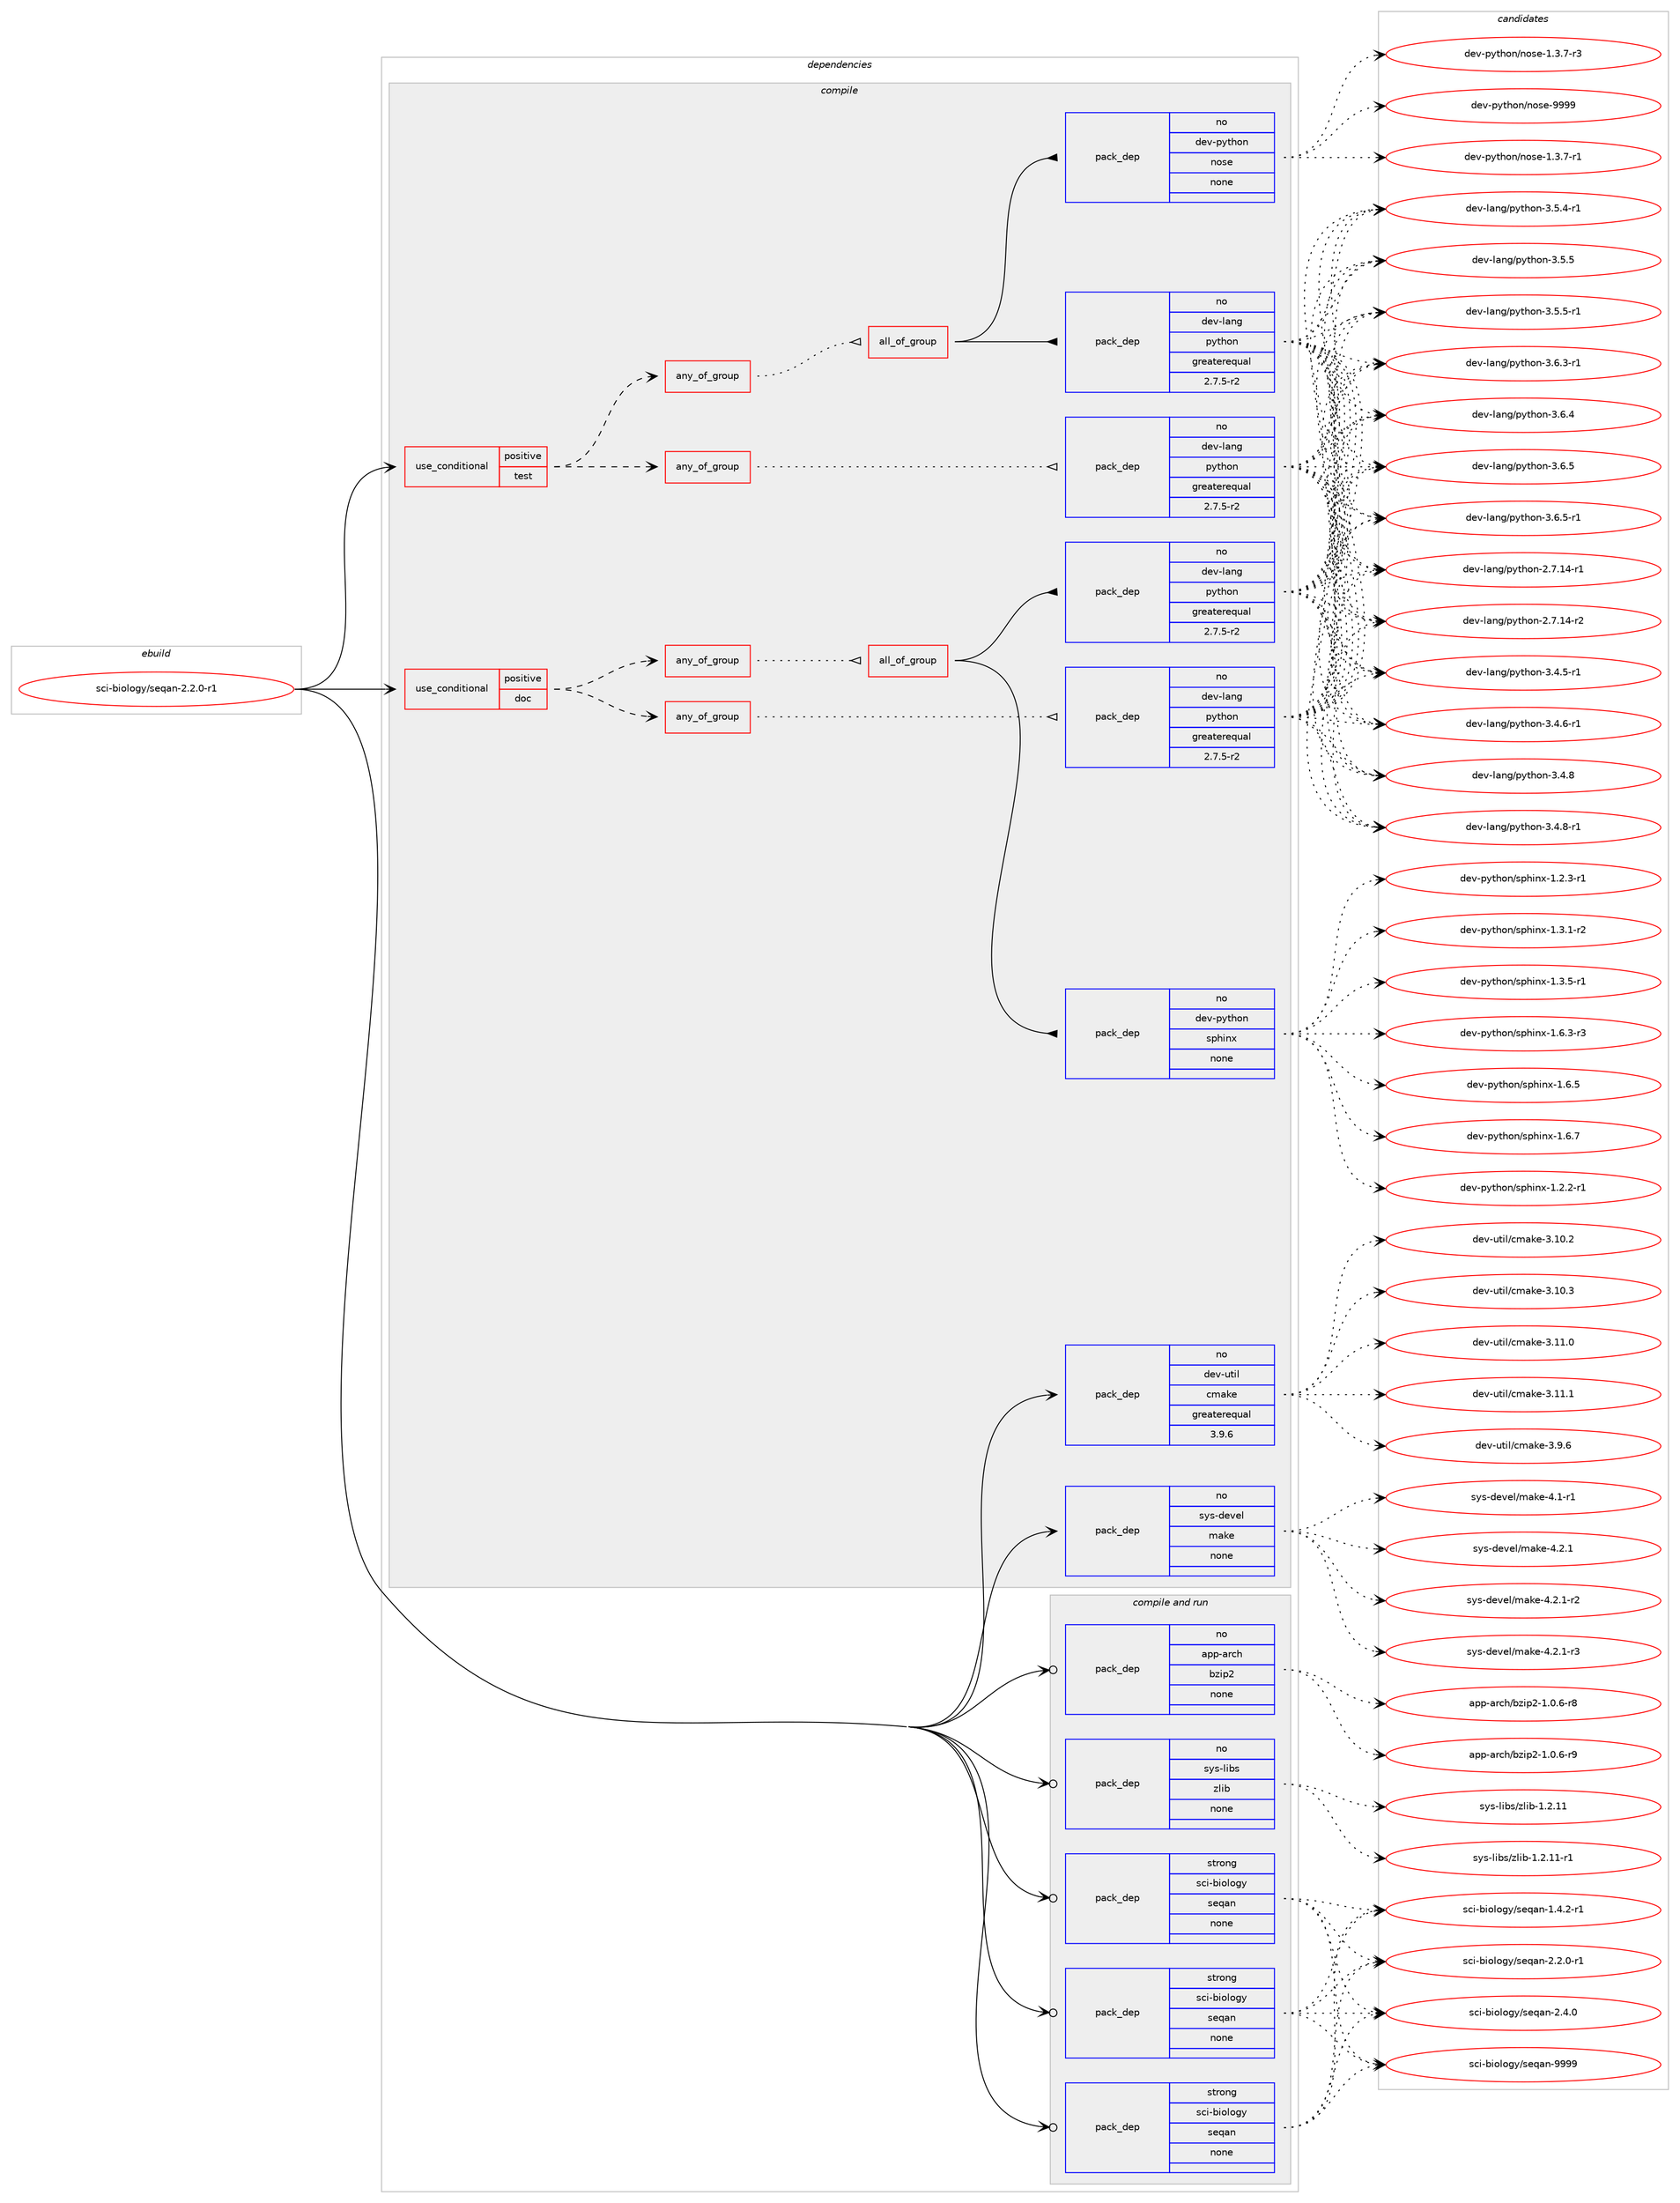 digraph prolog {

# *************
# Graph options
# *************

newrank=true;
concentrate=true;
compound=true;
graph [rankdir=LR,fontname=Helvetica,fontsize=10,ranksep=1.5];#, ranksep=2.5, nodesep=0.2];
edge  [arrowhead=vee];
node  [fontname=Helvetica,fontsize=10];

# **********
# The ebuild
# **********

subgraph cluster_leftcol {
color=gray;
rank=same;
label=<<i>ebuild</i>>;
id [label="sci-biology/seqan-2.2.0-r1", color=red, width=4, href="../sci-biology/seqan-2.2.0-r1.svg"];
}

# ****************
# The dependencies
# ****************

subgraph cluster_midcol {
color=gray;
label=<<i>dependencies</i>>;
subgraph cluster_compile {
fillcolor="#eeeeee";
style=filled;
label=<<i>compile</i>>;
subgraph cond807 {
dependency2501 [label=<<TABLE BORDER="0" CELLBORDER="1" CELLSPACING="0" CELLPADDING="4"><TR><TD ROWSPAN="3" CELLPADDING="10">use_conditional</TD></TR><TR><TD>positive</TD></TR><TR><TD>doc</TD></TR></TABLE>>, shape=none, color=red];
subgraph any39 {
dependency2502 [label=<<TABLE BORDER="0" CELLBORDER="1" CELLSPACING="0" CELLPADDING="4"><TR><TD CELLPADDING="10">any_of_group</TD></TR></TABLE>>, shape=none, color=red];subgraph all2 {
dependency2503 [label=<<TABLE BORDER="0" CELLBORDER="1" CELLSPACING="0" CELLPADDING="4"><TR><TD CELLPADDING="10">all_of_group</TD></TR></TABLE>>, shape=none, color=red];subgraph pack1656 {
dependency2504 [label=<<TABLE BORDER="0" CELLBORDER="1" CELLSPACING="0" CELLPADDING="4" WIDTH="220"><TR><TD ROWSPAN="6" CELLPADDING="30">pack_dep</TD></TR><TR><TD WIDTH="110">no</TD></TR><TR><TD>dev-lang</TD></TR><TR><TD>python</TD></TR><TR><TD>greaterequal</TD></TR><TR><TD>2.7.5-r2</TD></TR></TABLE>>, shape=none, color=blue];
}
dependency2503:e -> dependency2504:w [weight=20,style="solid",arrowhead="inv"];
subgraph pack1657 {
dependency2505 [label=<<TABLE BORDER="0" CELLBORDER="1" CELLSPACING="0" CELLPADDING="4" WIDTH="220"><TR><TD ROWSPAN="6" CELLPADDING="30">pack_dep</TD></TR><TR><TD WIDTH="110">no</TD></TR><TR><TD>dev-python</TD></TR><TR><TD>sphinx</TD></TR><TR><TD>none</TD></TR><TR><TD></TD></TR></TABLE>>, shape=none, color=blue];
}
dependency2503:e -> dependency2505:w [weight=20,style="solid",arrowhead="inv"];
}
dependency2502:e -> dependency2503:w [weight=20,style="dotted",arrowhead="oinv"];
}
dependency2501:e -> dependency2502:w [weight=20,style="dashed",arrowhead="vee"];
subgraph any40 {
dependency2506 [label=<<TABLE BORDER="0" CELLBORDER="1" CELLSPACING="0" CELLPADDING="4"><TR><TD CELLPADDING="10">any_of_group</TD></TR></TABLE>>, shape=none, color=red];subgraph pack1658 {
dependency2507 [label=<<TABLE BORDER="0" CELLBORDER="1" CELLSPACING="0" CELLPADDING="4" WIDTH="220"><TR><TD ROWSPAN="6" CELLPADDING="30">pack_dep</TD></TR><TR><TD WIDTH="110">no</TD></TR><TR><TD>dev-lang</TD></TR><TR><TD>python</TD></TR><TR><TD>greaterequal</TD></TR><TR><TD>2.7.5-r2</TD></TR></TABLE>>, shape=none, color=blue];
}
dependency2506:e -> dependency2507:w [weight=20,style="dotted",arrowhead="oinv"];
}
dependency2501:e -> dependency2506:w [weight=20,style="dashed",arrowhead="vee"];
}
id:e -> dependency2501:w [weight=20,style="solid",arrowhead="vee"];
subgraph cond808 {
dependency2508 [label=<<TABLE BORDER="0" CELLBORDER="1" CELLSPACING="0" CELLPADDING="4"><TR><TD ROWSPAN="3" CELLPADDING="10">use_conditional</TD></TR><TR><TD>positive</TD></TR><TR><TD>test</TD></TR></TABLE>>, shape=none, color=red];
subgraph any41 {
dependency2509 [label=<<TABLE BORDER="0" CELLBORDER="1" CELLSPACING="0" CELLPADDING="4"><TR><TD CELLPADDING="10">any_of_group</TD></TR></TABLE>>, shape=none, color=red];subgraph all3 {
dependency2510 [label=<<TABLE BORDER="0" CELLBORDER="1" CELLSPACING="0" CELLPADDING="4"><TR><TD CELLPADDING="10">all_of_group</TD></TR></TABLE>>, shape=none, color=red];subgraph pack1659 {
dependency2511 [label=<<TABLE BORDER="0" CELLBORDER="1" CELLSPACING="0" CELLPADDING="4" WIDTH="220"><TR><TD ROWSPAN="6" CELLPADDING="30">pack_dep</TD></TR><TR><TD WIDTH="110">no</TD></TR><TR><TD>dev-lang</TD></TR><TR><TD>python</TD></TR><TR><TD>greaterequal</TD></TR><TR><TD>2.7.5-r2</TD></TR></TABLE>>, shape=none, color=blue];
}
dependency2510:e -> dependency2511:w [weight=20,style="solid",arrowhead="inv"];
subgraph pack1660 {
dependency2512 [label=<<TABLE BORDER="0" CELLBORDER="1" CELLSPACING="0" CELLPADDING="4" WIDTH="220"><TR><TD ROWSPAN="6" CELLPADDING="30">pack_dep</TD></TR><TR><TD WIDTH="110">no</TD></TR><TR><TD>dev-python</TD></TR><TR><TD>nose</TD></TR><TR><TD>none</TD></TR><TR><TD></TD></TR></TABLE>>, shape=none, color=blue];
}
dependency2510:e -> dependency2512:w [weight=20,style="solid",arrowhead="inv"];
}
dependency2509:e -> dependency2510:w [weight=20,style="dotted",arrowhead="oinv"];
}
dependency2508:e -> dependency2509:w [weight=20,style="dashed",arrowhead="vee"];
subgraph any42 {
dependency2513 [label=<<TABLE BORDER="0" CELLBORDER="1" CELLSPACING="0" CELLPADDING="4"><TR><TD CELLPADDING="10">any_of_group</TD></TR></TABLE>>, shape=none, color=red];subgraph pack1661 {
dependency2514 [label=<<TABLE BORDER="0" CELLBORDER="1" CELLSPACING="0" CELLPADDING="4" WIDTH="220"><TR><TD ROWSPAN="6" CELLPADDING="30">pack_dep</TD></TR><TR><TD WIDTH="110">no</TD></TR><TR><TD>dev-lang</TD></TR><TR><TD>python</TD></TR><TR><TD>greaterequal</TD></TR><TR><TD>2.7.5-r2</TD></TR></TABLE>>, shape=none, color=blue];
}
dependency2513:e -> dependency2514:w [weight=20,style="dotted",arrowhead="oinv"];
}
dependency2508:e -> dependency2513:w [weight=20,style="dashed",arrowhead="vee"];
}
id:e -> dependency2508:w [weight=20,style="solid",arrowhead="vee"];
subgraph pack1662 {
dependency2515 [label=<<TABLE BORDER="0" CELLBORDER="1" CELLSPACING="0" CELLPADDING="4" WIDTH="220"><TR><TD ROWSPAN="6" CELLPADDING="30">pack_dep</TD></TR><TR><TD WIDTH="110">no</TD></TR><TR><TD>dev-util</TD></TR><TR><TD>cmake</TD></TR><TR><TD>greaterequal</TD></TR><TR><TD>3.9.6</TD></TR></TABLE>>, shape=none, color=blue];
}
id:e -> dependency2515:w [weight=20,style="solid",arrowhead="vee"];
subgraph pack1663 {
dependency2516 [label=<<TABLE BORDER="0" CELLBORDER="1" CELLSPACING="0" CELLPADDING="4" WIDTH="220"><TR><TD ROWSPAN="6" CELLPADDING="30">pack_dep</TD></TR><TR><TD WIDTH="110">no</TD></TR><TR><TD>sys-devel</TD></TR><TR><TD>make</TD></TR><TR><TD>none</TD></TR><TR><TD></TD></TR></TABLE>>, shape=none, color=blue];
}
id:e -> dependency2516:w [weight=20,style="solid",arrowhead="vee"];
}
subgraph cluster_compileandrun {
fillcolor="#eeeeee";
style=filled;
label=<<i>compile and run</i>>;
subgraph pack1664 {
dependency2517 [label=<<TABLE BORDER="0" CELLBORDER="1" CELLSPACING="0" CELLPADDING="4" WIDTH="220"><TR><TD ROWSPAN="6" CELLPADDING="30">pack_dep</TD></TR><TR><TD WIDTH="110">no</TD></TR><TR><TD>app-arch</TD></TR><TR><TD>bzip2</TD></TR><TR><TD>none</TD></TR><TR><TD></TD></TR></TABLE>>, shape=none, color=blue];
}
id:e -> dependency2517:w [weight=20,style="solid",arrowhead="odotvee"];
subgraph pack1665 {
dependency2518 [label=<<TABLE BORDER="0" CELLBORDER="1" CELLSPACING="0" CELLPADDING="4" WIDTH="220"><TR><TD ROWSPAN="6" CELLPADDING="30">pack_dep</TD></TR><TR><TD WIDTH="110">no</TD></TR><TR><TD>sys-libs</TD></TR><TR><TD>zlib</TD></TR><TR><TD>none</TD></TR><TR><TD></TD></TR></TABLE>>, shape=none, color=blue];
}
id:e -> dependency2518:w [weight=20,style="solid",arrowhead="odotvee"];
subgraph pack1666 {
dependency2519 [label=<<TABLE BORDER="0" CELLBORDER="1" CELLSPACING="0" CELLPADDING="4" WIDTH="220"><TR><TD ROWSPAN="6" CELLPADDING="30">pack_dep</TD></TR><TR><TD WIDTH="110">strong</TD></TR><TR><TD>sci-biology</TD></TR><TR><TD>seqan</TD></TR><TR><TD>none</TD></TR><TR><TD></TD></TR></TABLE>>, shape=none, color=blue];
}
id:e -> dependency2519:w [weight=20,style="solid",arrowhead="odotvee"];
subgraph pack1667 {
dependency2520 [label=<<TABLE BORDER="0" CELLBORDER="1" CELLSPACING="0" CELLPADDING="4" WIDTH="220"><TR><TD ROWSPAN="6" CELLPADDING="30">pack_dep</TD></TR><TR><TD WIDTH="110">strong</TD></TR><TR><TD>sci-biology</TD></TR><TR><TD>seqan</TD></TR><TR><TD>none</TD></TR><TR><TD></TD></TR></TABLE>>, shape=none, color=blue];
}
id:e -> dependency2520:w [weight=20,style="solid",arrowhead="odotvee"];
subgraph pack1668 {
dependency2521 [label=<<TABLE BORDER="0" CELLBORDER="1" CELLSPACING="0" CELLPADDING="4" WIDTH="220"><TR><TD ROWSPAN="6" CELLPADDING="30">pack_dep</TD></TR><TR><TD WIDTH="110">strong</TD></TR><TR><TD>sci-biology</TD></TR><TR><TD>seqan</TD></TR><TR><TD>none</TD></TR><TR><TD></TD></TR></TABLE>>, shape=none, color=blue];
}
id:e -> dependency2521:w [weight=20,style="solid",arrowhead="odotvee"];
}
subgraph cluster_run {
fillcolor="#eeeeee";
style=filled;
label=<<i>run</i>>;
}
}

# **************
# The candidates
# **************

subgraph cluster_choices {
rank=same;
color=gray;
label=<<i>candidates</i>>;

subgraph choice1656 {
color=black;
nodesep=1;
choice100101118451089711010347112121116104111110455046554649524511449 [label="dev-lang/python-2.7.14-r1", color=red, width=4,href="../dev-lang/python-2.7.14-r1.svg"];
choice100101118451089711010347112121116104111110455046554649524511450 [label="dev-lang/python-2.7.14-r2", color=red, width=4,href="../dev-lang/python-2.7.14-r2.svg"];
choice1001011184510897110103471121211161041111104551465246534511449 [label="dev-lang/python-3.4.5-r1", color=red, width=4,href="../dev-lang/python-3.4.5-r1.svg"];
choice1001011184510897110103471121211161041111104551465246544511449 [label="dev-lang/python-3.4.6-r1", color=red, width=4,href="../dev-lang/python-3.4.6-r1.svg"];
choice100101118451089711010347112121116104111110455146524656 [label="dev-lang/python-3.4.8", color=red, width=4,href="../dev-lang/python-3.4.8.svg"];
choice1001011184510897110103471121211161041111104551465246564511449 [label="dev-lang/python-3.4.8-r1", color=red, width=4,href="../dev-lang/python-3.4.8-r1.svg"];
choice1001011184510897110103471121211161041111104551465346524511449 [label="dev-lang/python-3.5.4-r1", color=red, width=4,href="../dev-lang/python-3.5.4-r1.svg"];
choice100101118451089711010347112121116104111110455146534653 [label="dev-lang/python-3.5.5", color=red, width=4,href="../dev-lang/python-3.5.5.svg"];
choice1001011184510897110103471121211161041111104551465346534511449 [label="dev-lang/python-3.5.5-r1", color=red, width=4,href="../dev-lang/python-3.5.5-r1.svg"];
choice1001011184510897110103471121211161041111104551465446514511449 [label="dev-lang/python-3.6.3-r1", color=red, width=4,href="../dev-lang/python-3.6.3-r1.svg"];
choice100101118451089711010347112121116104111110455146544652 [label="dev-lang/python-3.6.4", color=red, width=4,href="../dev-lang/python-3.6.4.svg"];
choice100101118451089711010347112121116104111110455146544653 [label="dev-lang/python-3.6.5", color=red, width=4,href="../dev-lang/python-3.6.5.svg"];
choice1001011184510897110103471121211161041111104551465446534511449 [label="dev-lang/python-3.6.5-r1", color=red, width=4,href="../dev-lang/python-3.6.5-r1.svg"];
dependency2504:e -> choice100101118451089711010347112121116104111110455046554649524511449:w [style=dotted,weight="100"];
dependency2504:e -> choice100101118451089711010347112121116104111110455046554649524511450:w [style=dotted,weight="100"];
dependency2504:e -> choice1001011184510897110103471121211161041111104551465246534511449:w [style=dotted,weight="100"];
dependency2504:e -> choice1001011184510897110103471121211161041111104551465246544511449:w [style=dotted,weight="100"];
dependency2504:e -> choice100101118451089711010347112121116104111110455146524656:w [style=dotted,weight="100"];
dependency2504:e -> choice1001011184510897110103471121211161041111104551465246564511449:w [style=dotted,weight="100"];
dependency2504:e -> choice1001011184510897110103471121211161041111104551465346524511449:w [style=dotted,weight="100"];
dependency2504:e -> choice100101118451089711010347112121116104111110455146534653:w [style=dotted,weight="100"];
dependency2504:e -> choice1001011184510897110103471121211161041111104551465346534511449:w [style=dotted,weight="100"];
dependency2504:e -> choice1001011184510897110103471121211161041111104551465446514511449:w [style=dotted,weight="100"];
dependency2504:e -> choice100101118451089711010347112121116104111110455146544652:w [style=dotted,weight="100"];
dependency2504:e -> choice100101118451089711010347112121116104111110455146544653:w [style=dotted,weight="100"];
dependency2504:e -> choice1001011184510897110103471121211161041111104551465446534511449:w [style=dotted,weight="100"];
}
subgraph choice1657 {
color=black;
nodesep=1;
choice10010111845112121116104111110471151121041051101204549465046504511449 [label="dev-python/sphinx-1.2.2-r1", color=red, width=4,href="../dev-python/sphinx-1.2.2-r1.svg"];
choice10010111845112121116104111110471151121041051101204549465046514511449 [label="dev-python/sphinx-1.2.3-r1", color=red, width=4,href="../dev-python/sphinx-1.2.3-r1.svg"];
choice10010111845112121116104111110471151121041051101204549465146494511450 [label="dev-python/sphinx-1.3.1-r2", color=red, width=4,href="../dev-python/sphinx-1.3.1-r2.svg"];
choice10010111845112121116104111110471151121041051101204549465146534511449 [label="dev-python/sphinx-1.3.5-r1", color=red, width=4,href="../dev-python/sphinx-1.3.5-r1.svg"];
choice10010111845112121116104111110471151121041051101204549465446514511451 [label="dev-python/sphinx-1.6.3-r3", color=red, width=4,href="../dev-python/sphinx-1.6.3-r3.svg"];
choice1001011184511212111610411111047115112104105110120454946544653 [label="dev-python/sphinx-1.6.5", color=red, width=4,href="../dev-python/sphinx-1.6.5.svg"];
choice1001011184511212111610411111047115112104105110120454946544655 [label="dev-python/sphinx-1.6.7", color=red, width=4,href="../dev-python/sphinx-1.6.7.svg"];
dependency2505:e -> choice10010111845112121116104111110471151121041051101204549465046504511449:w [style=dotted,weight="100"];
dependency2505:e -> choice10010111845112121116104111110471151121041051101204549465046514511449:w [style=dotted,weight="100"];
dependency2505:e -> choice10010111845112121116104111110471151121041051101204549465146494511450:w [style=dotted,weight="100"];
dependency2505:e -> choice10010111845112121116104111110471151121041051101204549465146534511449:w [style=dotted,weight="100"];
dependency2505:e -> choice10010111845112121116104111110471151121041051101204549465446514511451:w [style=dotted,weight="100"];
dependency2505:e -> choice1001011184511212111610411111047115112104105110120454946544653:w [style=dotted,weight="100"];
dependency2505:e -> choice1001011184511212111610411111047115112104105110120454946544655:w [style=dotted,weight="100"];
}
subgraph choice1658 {
color=black;
nodesep=1;
choice100101118451089711010347112121116104111110455046554649524511449 [label="dev-lang/python-2.7.14-r1", color=red, width=4,href="../dev-lang/python-2.7.14-r1.svg"];
choice100101118451089711010347112121116104111110455046554649524511450 [label="dev-lang/python-2.7.14-r2", color=red, width=4,href="../dev-lang/python-2.7.14-r2.svg"];
choice1001011184510897110103471121211161041111104551465246534511449 [label="dev-lang/python-3.4.5-r1", color=red, width=4,href="../dev-lang/python-3.4.5-r1.svg"];
choice1001011184510897110103471121211161041111104551465246544511449 [label="dev-lang/python-3.4.6-r1", color=red, width=4,href="../dev-lang/python-3.4.6-r1.svg"];
choice100101118451089711010347112121116104111110455146524656 [label="dev-lang/python-3.4.8", color=red, width=4,href="../dev-lang/python-3.4.8.svg"];
choice1001011184510897110103471121211161041111104551465246564511449 [label="dev-lang/python-3.4.8-r1", color=red, width=4,href="../dev-lang/python-3.4.8-r1.svg"];
choice1001011184510897110103471121211161041111104551465346524511449 [label="dev-lang/python-3.5.4-r1", color=red, width=4,href="../dev-lang/python-3.5.4-r1.svg"];
choice100101118451089711010347112121116104111110455146534653 [label="dev-lang/python-3.5.5", color=red, width=4,href="../dev-lang/python-3.5.5.svg"];
choice1001011184510897110103471121211161041111104551465346534511449 [label="dev-lang/python-3.5.5-r1", color=red, width=4,href="../dev-lang/python-3.5.5-r1.svg"];
choice1001011184510897110103471121211161041111104551465446514511449 [label="dev-lang/python-3.6.3-r1", color=red, width=4,href="../dev-lang/python-3.6.3-r1.svg"];
choice100101118451089711010347112121116104111110455146544652 [label="dev-lang/python-3.6.4", color=red, width=4,href="../dev-lang/python-3.6.4.svg"];
choice100101118451089711010347112121116104111110455146544653 [label="dev-lang/python-3.6.5", color=red, width=4,href="../dev-lang/python-3.6.5.svg"];
choice1001011184510897110103471121211161041111104551465446534511449 [label="dev-lang/python-3.6.5-r1", color=red, width=4,href="../dev-lang/python-3.6.5-r1.svg"];
dependency2507:e -> choice100101118451089711010347112121116104111110455046554649524511449:w [style=dotted,weight="100"];
dependency2507:e -> choice100101118451089711010347112121116104111110455046554649524511450:w [style=dotted,weight="100"];
dependency2507:e -> choice1001011184510897110103471121211161041111104551465246534511449:w [style=dotted,weight="100"];
dependency2507:e -> choice1001011184510897110103471121211161041111104551465246544511449:w [style=dotted,weight="100"];
dependency2507:e -> choice100101118451089711010347112121116104111110455146524656:w [style=dotted,weight="100"];
dependency2507:e -> choice1001011184510897110103471121211161041111104551465246564511449:w [style=dotted,weight="100"];
dependency2507:e -> choice1001011184510897110103471121211161041111104551465346524511449:w [style=dotted,weight="100"];
dependency2507:e -> choice100101118451089711010347112121116104111110455146534653:w [style=dotted,weight="100"];
dependency2507:e -> choice1001011184510897110103471121211161041111104551465346534511449:w [style=dotted,weight="100"];
dependency2507:e -> choice1001011184510897110103471121211161041111104551465446514511449:w [style=dotted,weight="100"];
dependency2507:e -> choice100101118451089711010347112121116104111110455146544652:w [style=dotted,weight="100"];
dependency2507:e -> choice100101118451089711010347112121116104111110455146544653:w [style=dotted,weight="100"];
dependency2507:e -> choice1001011184510897110103471121211161041111104551465446534511449:w [style=dotted,weight="100"];
}
subgraph choice1659 {
color=black;
nodesep=1;
choice100101118451089711010347112121116104111110455046554649524511449 [label="dev-lang/python-2.7.14-r1", color=red, width=4,href="../dev-lang/python-2.7.14-r1.svg"];
choice100101118451089711010347112121116104111110455046554649524511450 [label="dev-lang/python-2.7.14-r2", color=red, width=4,href="../dev-lang/python-2.7.14-r2.svg"];
choice1001011184510897110103471121211161041111104551465246534511449 [label="dev-lang/python-3.4.5-r1", color=red, width=4,href="../dev-lang/python-3.4.5-r1.svg"];
choice1001011184510897110103471121211161041111104551465246544511449 [label="dev-lang/python-3.4.6-r1", color=red, width=4,href="../dev-lang/python-3.4.6-r1.svg"];
choice100101118451089711010347112121116104111110455146524656 [label="dev-lang/python-3.4.8", color=red, width=4,href="../dev-lang/python-3.4.8.svg"];
choice1001011184510897110103471121211161041111104551465246564511449 [label="dev-lang/python-3.4.8-r1", color=red, width=4,href="../dev-lang/python-3.4.8-r1.svg"];
choice1001011184510897110103471121211161041111104551465346524511449 [label="dev-lang/python-3.5.4-r1", color=red, width=4,href="../dev-lang/python-3.5.4-r1.svg"];
choice100101118451089711010347112121116104111110455146534653 [label="dev-lang/python-3.5.5", color=red, width=4,href="../dev-lang/python-3.5.5.svg"];
choice1001011184510897110103471121211161041111104551465346534511449 [label="dev-lang/python-3.5.5-r1", color=red, width=4,href="../dev-lang/python-3.5.5-r1.svg"];
choice1001011184510897110103471121211161041111104551465446514511449 [label="dev-lang/python-3.6.3-r1", color=red, width=4,href="../dev-lang/python-3.6.3-r1.svg"];
choice100101118451089711010347112121116104111110455146544652 [label="dev-lang/python-3.6.4", color=red, width=4,href="../dev-lang/python-3.6.4.svg"];
choice100101118451089711010347112121116104111110455146544653 [label="dev-lang/python-3.6.5", color=red, width=4,href="../dev-lang/python-3.6.5.svg"];
choice1001011184510897110103471121211161041111104551465446534511449 [label="dev-lang/python-3.6.5-r1", color=red, width=4,href="../dev-lang/python-3.6.5-r1.svg"];
dependency2511:e -> choice100101118451089711010347112121116104111110455046554649524511449:w [style=dotted,weight="100"];
dependency2511:e -> choice100101118451089711010347112121116104111110455046554649524511450:w [style=dotted,weight="100"];
dependency2511:e -> choice1001011184510897110103471121211161041111104551465246534511449:w [style=dotted,weight="100"];
dependency2511:e -> choice1001011184510897110103471121211161041111104551465246544511449:w [style=dotted,weight="100"];
dependency2511:e -> choice100101118451089711010347112121116104111110455146524656:w [style=dotted,weight="100"];
dependency2511:e -> choice1001011184510897110103471121211161041111104551465246564511449:w [style=dotted,weight="100"];
dependency2511:e -> choice1001011184510897110103471121211161041111104551465346524511449:w [style=dotted,weight="100"];
dependency2511:e -> choice100101118451089711010347112121116104111110455146534653:w [style=dotted,weight="100"];
dependency2511:e -> choice1001011184510897110103471121211161041111104551465346534511449:w [style=dotted,weight="100"];
dependency2511:e -> choice1001011184510897110103471121211161041111104551465446514511449:w [style=dotted,weight="100"];
dependency2511:e -> choice100101118451089711010347112121116104111110455146544652:w [style=dotted,weight="100"];
dependency2511:e -> choice100101118451089711010347112121116104111110455146544653:w [style=dotted,weight="100"];
dependency2511:e -> choice1001011184510897110103471121211161041111104551465446534511449:w [style=dotted,weight="100"];
}
subgraph choice1660 {
color=black;
nodesep=1;
choice10010111845112121116104111110471101111151014549465146554511449 [label="dev-python/nose-1.3.7-r1", color=red, width=4,href="../dev-python/nose-1.3.7-r1.svg"];
choice10010111845112121116104111110471101111151014549465146554511451 [label="dev-python/nose-1.3.7-r3", color=red, width=4,href="../dev-python/nose-1.3.7-r3.svg"];
choice10010111845112121116104111110471101111151014557575757 [label="dev-python/nose-9999", color=red, width=4,href="../dev-python/nose-9999.svg"];
dependency2512:e -> choice10010111845112121116104111110471101111151014549465146554511449:w [style=dotted,weight="100"];
dependency2512:e -> choice10010111845112121116104111110471101111151014549465146554511451:w [style=dotted,weight="100"];
dependency2512:e -> choice10010111845112121116104111110471101111151014557575757:w [style=dotted,weight="100"];
}
subgraph choice1661 {
color=black;
nodesep=1;
choice100101118451089711010347112121116104111110455046554649524511449 [label="dev-lang/python-2.7.14-r1", color=red, width=4,href="../dev-lang/python-2.7.14-r1.svg"];
choice100101118451089711010347112121116104111110455046554649524511450 [label="dev-lang/python-2.7.14-r2", color=red, width=4,href="../dev-lang/python-2.7.14-r2.svg"];
choice1001011184510897110103471121211161041111104551465246534511449 [label="dev-lang/python-3.4.5-r1", color=red, width=4,href="../dev-lang/python-3.4.5-r1.svg"];
choice1001011184510897110103471121211161041111104551465246544511449 [label="dev-lang/python-3.4.6-r1", color=red, width=4,href="../dev-lang/python-3.4.6-r1.svg"];
choice100101118451089711010347112121116104111110455146524656 [label="dev-lang/python-3.4.8", color=red, width=4,href="../dev-lang/python-3.4.8.svg"];
choice1001011184510897110103471121211161041111104551465246564511449 [label="dev-lang/python-3.4.8-r1", color=red, width=4,href="../dev-lang/python-3.4.8-r1.svg"];
choice1001011184510897110103471121211161041111104551465346524511449 [label="dev-lang/python-3.5.4-r1", color=red, width=4,href="../dev-lang/python-3.5.4-r1.svg"];
choice100101118451089711010347112121116104111110455146534653 [label="dev-lang/python-3.5.5", color=red, width=4,href="../dev-lang/python-3.5.5.svg"];
choice1001011184510897110103471121211161041111104551465346534511449 [label="dev-lang/python-3.5.5-r1", color=red, width=4,href="../dev-lang/python-3.5.5-r1.svg"];
choice1001011184510897110103471121211161041111104551465446514511449 [label="dev-lang/python-3.6.3-r1", color=red, width=4,href="../dev-lang/python-3.6.3-r1.svg"];
choice100101118451089711010347112121116104111110455146544652 [label="dev-lang/python-3.6.4", color=red, width=4,href="../dev-lang/python-3.6.4.svg"];
choice100101118451089711010347112121116104111110455146544653 [label="dev-lang/python-3.6.5", color=red, width=4,href="../dev-lang/python-3.6.5.svg"];
choice1001011184510897110103471121211161041111104551465446534511449 [label="dev-lang/python-3.6.5-r1", color=red, width=4,href="../dev-lang/python-3.6.5-r1.svg"];
dependency2514:e -> choice100101118451089711010347112121116104111110455046554649524511449:w [style=dotted,weight="100"];
dependency2514:e -> choice100101118451089711010347112121116104111110455046554649524511450:w [style=dotted,weight="100"];
dependency2514:e -> choice1001011184510897110103471121211161041111104551465246534511449:w [style=dotted,weight="100"];
dependency2514:e -> choice1001011184510897110103471121211161041111104551465246544511449:w [style=dotted,weight="100"];
dependency2514:e -> choice100101118451089711010347112121116104111110455146524656:w [style=dotted,weight="100"];
dependency2514:e -> choice1001011184510897110103471121211161041111104551465246564511449:w [style=dotted,weight="100"];
dependency2514:e -> choice1001011184510897110103471121211161041111104551465346524511449:w [style=dotted,weight="100"];
dependency2514:e -> choice100101118451089711010347112121116104111110455146534653:w [style=dotted,weight="100"];
dependency2514:e -> choice1001011184510897110103471121211161041111104551465346534511449:w [style=dotted,weight="100"];
dependency2514:e -> choice1001011184510897110103471121211161041111104551465446514511449:w [style=dotted,weight="100"];
dependency2514:e -> choice100101118451089711010347112121116104111110455146544652:w [style=dotted,weight="100"];
dependency2514:e -> choice100101118451089711010347112121116104111110455146544653:w [style=dotted,weight="100"];
dependency2514:e -> choice1001011184510897110103471121211161041111104551465446534511449:w [style=dotted,weight="100"];
}
subgraph choice1662 {
color=black;
nodesep=1;
choice1001011184511711610510847991099710710145514649484650 [label="dev-util/cmake-3.10.2", color=red, width=4,href="../dev-util/cmake-3.10.2.svg"];
choice1001011184511711610510847991099710710145514649484651 [label="dev-util/cmake-3.10.3", color=red, width=4,href="../dev-util/cmake-3.10.3.svg"];
choice1001011184511711610510847991099710710145514649494648 [label="dev-util/cmake-3.11.0", color=red, width=4,href="../dev-util/cmake-3.11.0.svg"];
choice1001011184511711610510847991099710710145514649494649 [label="dev-util/cmake-3.11.1", color=red, width=4,href="../dev-util/cmake-3.11.1.svg"];
choice10010111845117116105108479910997107101455146574654 [label="dev-util/cmake-3.9.6", color=red, width=4,href="../dev-util/cmake-3.9.6.svg"];
dependency2515:e -> choice1001011184511711610510847991099710710145514649484650:w [style=dotted,weight="100"];
dependency2515:e -> choice1001011184511711610510847991099710710145514649484651:w [style=dotted,weight="100"];
dependency2515:e -> choice1001011184511711610510847991099710710145514649494648:w [style=dotted,weight="100"];
dependency2515:e -> choice1001011184511711610510847991099710710145514649494649:w [style=dotted,weight="100"];
dependency2515:e -> choice10010111845117116105108479910997107101455146574654:w [style=dotted,weight="100"];
}
subgraph choice1663 {
color=black;
nodesep=1;
choice115121115451001011181011084710997107101455246494511449 [label="sys-devel/make-4.1-r1", color=red, width=4,href="../sys-devel/make-4.1-r1.svg"];
choice115121115451001011181011084710997107101455246504649 [label="sys-devel/make-4.2.1", color=red, width=4,href="../sys-devel/make-4.2.1.svg"];
choice1151211154510010111810110847109971071014552465046494511450 [label="sys-devel/make-4.2.1-r2", color=red, width=4,href="../sys-devel/make-4.2.1-r2.svg"];
choice1151211154510010111810110847109971071014552465046494511451 [label="sys-devel/make-4.2.1-r3", color=red, width=4,href="../sys-devel/make-4.2.1-r3.svg"];
dependency2516:e -> choice115121115451001011181011084710997107101455246494511449:w [style=dotted,weight="100"];
dependency2516:e -> choice115121115451001011181011084710997107101455246504649:w [style=dotted,weight="100"];
dependency2516:e -> choice1151211154510010111810110847109971071014552465046494511450:w [style=dotted,weight="100"];
dependency2516:e -> choice1151211154510010111810110847109971071014552465046494511451:w [style=dotted,weight="100"];
}
subgraph choice1664 {
color=black;
nodesep=1;
choice971121124597114991044798122105112504549464846544511456 [label="app-arch/bzip2-1.0.6-r8", color=red, width=4,href="../app-arch/bzip2-1.0.6-r8.svg"];
choice971121124597114991044798122105112504549464846544511457 [label="app-arch/bzip2-1.0.6-r9", color=red, width=4,href="../app-arch/bzip2-1.0.6-r9.svg"];
dependency2517:e -> choice971121124597114991044798122105112504549464846544511456:w [style=dotted,weight="100"];
dependency2517:e -> choice971121124597114991044798122105112504549464846544511457:w [style=dotted,weight="100"];
}
subgraph choice1665 {
color=black;
nodesep=1;
choice1151211154510810598115471221081059845494650464949 [label="sys-libs/zlib-1.2.11", color=red, width=4,href="../sys-libs/zlib-1.2.11.svg"];
choice11512111545108105981154712210810598454946504649494511449 [label="sys-libs/zlib-1.2.11-r1", color=red, width=4,href="../sys-libs/zlib-1.2.11-r1.svg"];
dependency2518:e -> choice1151211154510810598115471221081059845494650464949:w [style=dotted,weight="100"];
dependency2518:e -> choice11512111545108105981154712210810598454946504649494511449:w [style=dotted,weight="100"];
}
subgraph choice1666 {
color=black;
nodesep=1;
choice11599105459810511110811110312147115101113971104549465246504511449 [label="sci-biology/seqan-1.4.2-r1", color=red, width=4,href="../sci-biology/seqan-1.4.2-r1.svg"];
choice11599105459810511110811110312147115101113971104550465046484511449 [label="sci-biology/seqan-2.2.0-r1", color=red, width=4,href="../sci-biology/seqan-2.2.0-r1.svg"];
choice1159910545981051111081111031214711510111397110455046524648 [label="sci-biology/seqan-2.4.0", color=red, width=4,href="../sci-biology/seqan-2.4.0.svg"];
choice11599105459810511110811110312147115101113971104557575757 [label="sci-biology/seqan-9999", color=red, width=4,href="../sci-biology/seqan-9999.svg"];
dependency2519:e -> choice11599105459810511110811110312147115101113971104549465246504511449:w [style=dotted,weight="100"];
dependency2519:e -> choice11599105459810511110811110312147115101113971104550465046484511449:w [style=dotted,weight="100"];
dependency2519:e -> choice1159910545981051111081111031214711510111397110455046524648:w [style=dotted,weight="100"];
dependency2519:e -> choice11599105459810511110811110312147115101113971104557575757:w [style=dotted,weight="100"];
}
subgraph choice1667 {
color=black;
nodesep=1;
choice11599105459810511110811110312147115101113971104549465246504511449 [label="sci-biology/seqan-1.4.2-r1", color=red, width=4,href="../sci-biology/seqan-1.4.2-r1.svg"];
choice11599105459810511110811110312147115101113971104550465046484511449 [label="sci-biology/seqan-2.2.0-r1", color=red, width=4,href="../sci-biology/seqan-2.2.0-r1.svg"];
choice1159910545981051111081111031214711510111397110455046524648 [label="sci-biology/seqan-2.4.0", color=red, width=4,href="../sci-biology/seqan-2.4.0.svg"];
choice11599105459810511110811110312147115101113971104557575757 [label="sci-biology/seqan-9999", color=red, width=4,href="../sci-biology/seqan-9999.svg"];
dependency2520:e -> choice11599105459810511110811110312147115101113971104549465246504511449:w [style=dotted,weight="100"];
dependency2520:e -> choice11599105459810511110811110312147115101113971104550465046484511449:w [style=dotted,weight="100"];
dependency2520:e -> choice1159910545981051111081111031214711510111397110455046524648:w [style=dotted,weight="100"];
dependency2520:e -> choice11599105459810511110811110312147115101113971104557575757:w [style=dotted,weight="100"];
}
subgraph choice1668 {
color=black;
nodesep=1;
choice11599105459810511110811110312147115101113971104549465246504511449 [label="sci-biology/seqan-1.4.2-r1", color=red, width=4,href="../sci-biology/seqan-1.4.2-r1.svg"];
choice11599105459810511110811110312147115101113971104550465046484511449 [label="sci-biology/seqan-2.2.0-r1", color=red, width=4,href="../sci-biology/seqan-2.2.0-r1.svg"];
choice1159910545981051111081111031214711510111397110455046524648 [label="sci-biology/seqan-2.4.0", color=red, width=4,href="../sci-biology/seqan-2.4.0.svg"];
choice11599105459810511110811110312147115101113971104557575757 [label="sci-biology/seqan-9999", color=red, width=4,href="../sci-biology/seqan-9999.svg"];
dependency2521:e -> choice11599105459810511110811110312147115101113971104549465246504511449:w [style=dotted,weight="100"];
dependency2521:e -> choice11599105459810511110811110312147115101113971104550465046484511449:w [style=dotted,weight="100"];
dependency2521:e -> choice1159910545981051111081111031214711510111397110455046524648:w [style=dotted,weight="100"];
dependency2521:e -> choice11599105459810511110811110312147115101113971104557575757:w [style=dotted,weight="100"];
}
}

}

